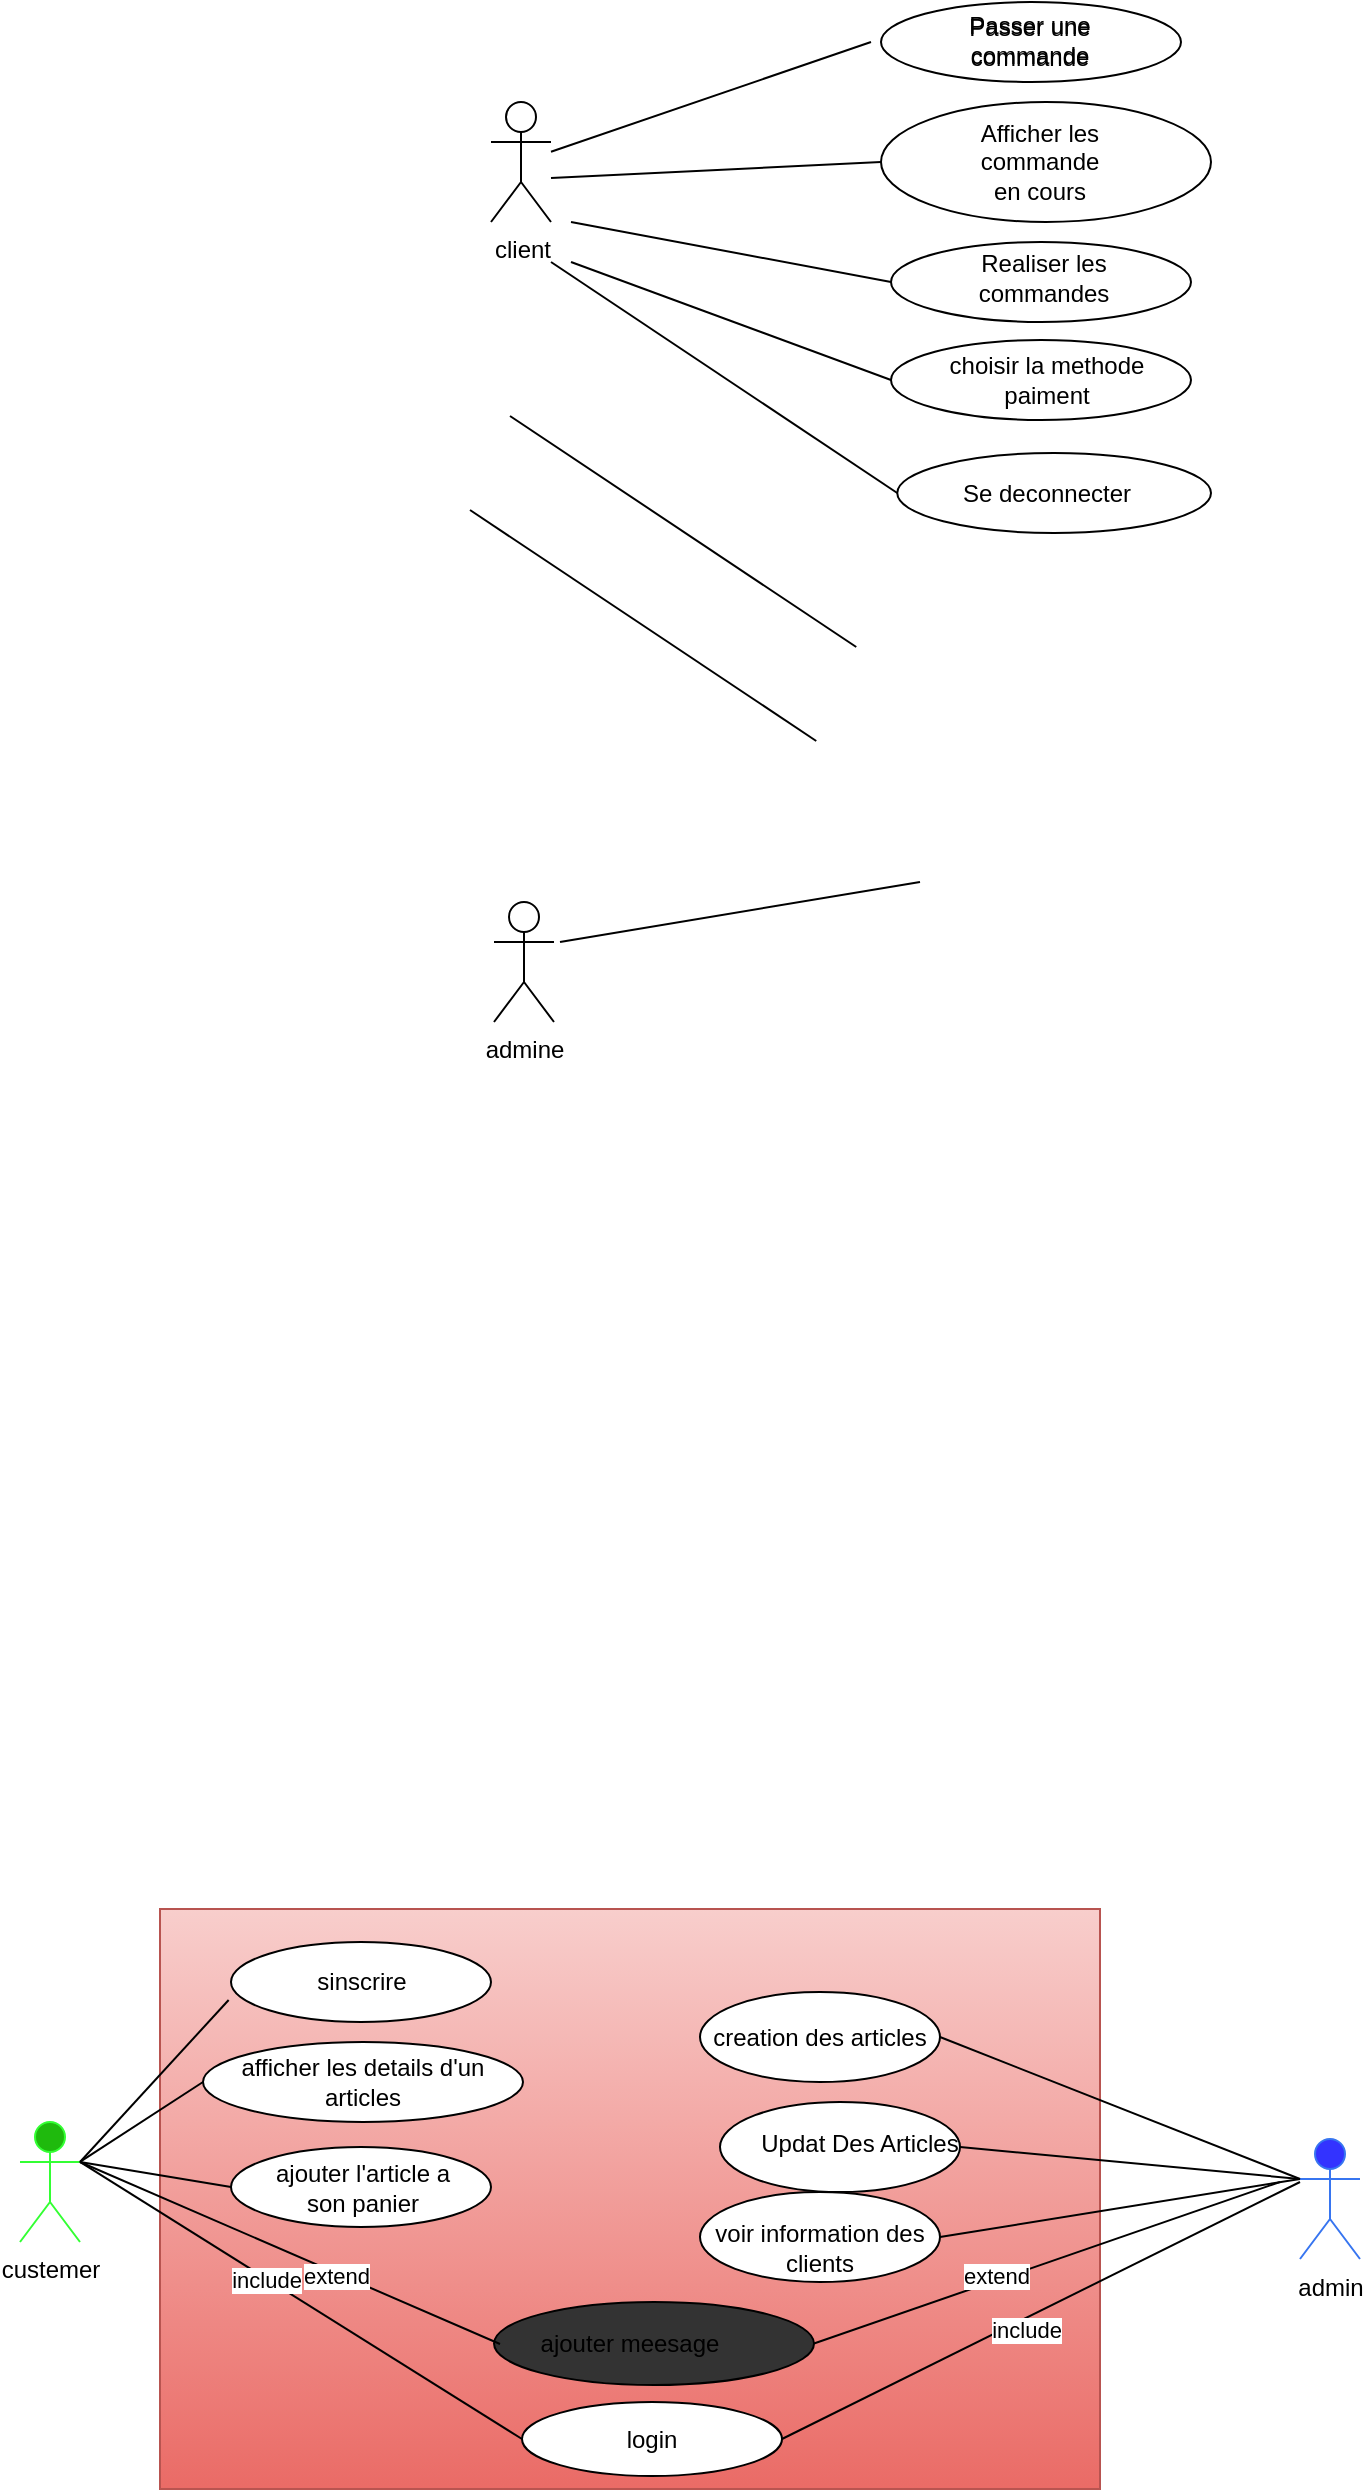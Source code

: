 <mxfile>
    <diagram id="YJRywrXbmNYnELzRqMyR" name="Page-1">
        <mxGraphModel dx="655" dy="1687" grid="1" gridSize="10" guides="1" tooltips="1" connect="1" arrows="1" fold="1" page="1" pageScale="1" pageWidth="827" pageHeight="1169" math="0" shadow="0">
            <root>
                <mxCell id="0"/>
                <mxCell id="1" parent="0"/>
                <mxCell id="82" value="" style="ellipse;whiteSpace=wrap;html=1;" vertex="1" parent="1">
                    <mxGeometry x="478.63" y="-714.5" width="156.87" height="40" as="geometry"/>
                </mxCell>
                <mxCell id="9" value="" style="rounded=0;whiteSpace=wrap;html=1;fillColor=#f8cecc;strokeColor=#b85450;gradientColor=#ea6b66;" parent="1" vertex="1">
                    <mxGeometry x="110" y="13.5" width="470" height="290" as="geometry"/>
                </mxCell>
                <mxCell id="10" value="custemer" style="shape=umlActor;verticalLabelPosition=bottom;verticalAlign=top;html=1;outlineConnect=0;fillColor=#1FBA0D;strokeColor=#33FF33;" parent="1" vertex="1">
                    <mxGeometry x="40" y="120" width="30" height="60" as="geometry"/>
                </mxCell>
                <mxCell id="26" value="admin&lt;br&gt;" style="shape=umlActor;verticalLabelPosition=bottom;verticalAlign=top;html=1;outlineConnect=0;fillColor=#3333FF;strokeColor=#3775F0;" parent="1" vertex="1">
                    <mxGeometry x="680" y="128.5" width="30" height="60" as="geometry"/>
                </mxCell>
                <mxCell id="27" value="" style="ellipse;whiteSpace=wrap;html=1;" parent="1" vertex="1">
                    <mxGeometry x="145.5" y="30" width="130" height="40" as="geometry"/>
                </mxCell>
                <mxCell id="28" value="" style="ellipse;whiteSpace=wrap;html=1;" parent="1" vertex="1">
                    <mxGeometry x="291" y="260" width="130" height="37" as="geometry"/>
                </mxCell>
                <mxCell id="29" value="" style="ellipse;whiteSpace=wrap;html=1;" parent="1" vertex="1">
                    <mxGeometry x="131.5" y="80" width="160" height="40" as="geometry"/>
                </mxCell>
                <mxCell id="30" value="" style="ellipse;whiteSpace=wrap;html=1;" parent="1" vertex="1">
                    <mxGeometry x="145.5" y="132.5" width="130" height="40" as="geometry"/>
                </mxCell>
                <mxCell id="33" value="login" style="text;html=1;strokeColor=none;fillColor=none;align=center;verticalAlign=middle;whiteSpace=wrap;rounded=0;" parent="1" vertex="1">
                    <mxGeometry x="353" y="268.5" width="6" height="20" as="geometry"/>
                </mxCell>
                <mxCell id="34" value="afficher les details d'un articles" style="text;html=1;strokeColor=none;fillColor=none;align=center;verticalAlign=middle;whiteSpace=wrap;rounded=0;" parent="1" vertex="1">
                    <mxGeometry x="146" y="90" width="131" height="20" as="geometry"/>
                </mxCell>
                <mxCell id="35" value="ajouter l'article a son panier" style="text;html=1;strokeColor=none;fillColor=none;align=center;verticalAlign=middle;whiteSpace=wrap;rounded=0;" parent="1" vertex="1">
                    <mxGeometry x="166.5" y="142.5" width="89" height="20" as="geometry"/>
                </mxCell>
                <mxCell id="43" value="" style="endArrow=none;html=1;exitX=1;exitY=0.333;exitDx=0;exitDy=0;exitPerimeter=0;entryX=-0.009;entryY=0.725;entryDx=0;entryDy=0;entryPerimeter=0;" parent="1" source="10" target="27" edge="1">
                    <mxGeometry width="50" height="50" relative="1" as="geometry">
                        <mxPoint x="300" y="190" as="sourcePoint"/>
                        <mxPoint x="350" y="140" as="targetPoint"/>
                    </mxGeometry>
                </mxCell>
                <mxCell id="44" value="" style="endArrow=none;html=1;exitX=1;exitY=0.333;exitDx=0;exitDy=0;exitPerimeter=0;entryX=0;entryY=0.5;entryDx=0;entryDy=0;" parent="1" source="10" target="29" edge="1">
                    <mxGeometry width="50" height="50" relative="1" as="geometry">
                        <mxPoint x="68" y="168" as="sourcePoint"/>
                        <mxPoint x="148" y="168" as="targetPoint"/>
                    </mxGeometry>
                </mxCell>
                <mxCell id="46" value="" style="endArrow=none;html=1;entryX=0;entryY=0.5;entryDx=0;entryDy=0;" parent="1" target="30" edge="1">
                    <mxGeometry width="50" height="50" relative="1" as="geometry">
                        <mxPoint x="70" y="140" as="sourcePoint"/>
                        <mxPoint x="146" y="239" as="targetPoint"/>
                    </mxGeometry>
                </mxCell>
                <mxCell id="47" value="" style="ellipse;whiteSpace=wrap;html=1;" parent="1" vertex="1">
                    <mxGeometry x="380" y="55" width="120" height="45" as="geometry"/>
                </mxCell>
                <mxCell id="48" value="" style="ellipse;whiteSpace=wrap;html=1;" parent="1" vertex="1">
                    <mxGeometry x="390" y="110" width="120" height="45" as="geometry"/>
                </mxCell>
                <mxCell id="49" value="" style="ellipse;whiteSpace=wrap;html=1;" parent="1" vertex="1">
                    <mxGeometry x="380" y="155" width="120" height="45" as="geometry"/>
                </mxCell>
                <mxCell id="50" value="" style="endArrow=none;html=1;entryX=0;entryY=0.333;entryDx=0;entryDy=0;entryPerimeter=0;exitX=1;exitY=0.5;exitDx=0;exitDy=0;" parent="1" source="47" target="26" edge="1">
                    <mxGeometry width="50" height="50" relative="1" as="geometry">
                        <mxPoint x="520" y="310" as="sourcePoint"/>
                        <mxPoint x="570" y="260" as="targetPoint"/>
                    </mxGeometry>
                </mxCell>
                <mxCell id="51" value="" style="endArrow=none;html=1;entryX=0;entryY=0.333;entryDx=0;entryDy=0;entryPerimeter=0;exitX=1;exitY=0.5;exitDx=0;exitDy=0;" parent="1" source="48" target="26" edge="1">
                    <mxGeometry width="50" height="50" relative="1" as="geometry">
                        <mxPoint x="438" y="119" as="sourcePoint"/>
                        <mxPoint x="508" y="166.5" as="targetPoint"/>
                    </mxGeometry>
                </mxCell>
                <mxCell id="52" value="" style="endArrow=none;html=1;entryX=0;entryY=0.333;entryDx=0;entryDy=0;entryPerimeter=0;exitX=1;exitY=0.5;exitDx=0;exitDy=0;" parent="1" source="49" target="26" edge="1">
                    <mxGeometry width="50" height="50" relative="1" as="geometry">
                        <mxPoint x="440" y="200" as="sourcePoint"/>
                        <mxPoint x="510" y="187" as="targetPoint"/>
                    </mxGeometry>
                </mxCell>
                <mxCell id="53" value="creation des articles" style="text;html=1;strokeColor=none;fillColor=none;align=center;verticalAlign=middle;whiteSpace=wrap;rounded=0;" parent="1" vertex="1">
                    <mxGeometry x="375" y="67.5" width="130" height="20" as="geometry"/>
                </mxCell>
                <mxCell id="54" value="Updat Des Articles" style="text;html=1;strokeColor=none;fillColor=none;align=center;verticalAlign=middle;whiteSpace=wrap;rounded=0;" parent="1" vertex="1">
                    <mxGeometry x="400" y="120" width="120" height="22.5" as="geometry"/>
                </mxCell>
                <mxCell id="56" value="voir information des clients" style="text;html=1;strokeColor=none;fillColor=none;align=center;verticalAlign=middle;whiteSpace=wrap;rounded=0;" parent="1" vertex="1">
                    <mxGeometry x="380" y="172.5" width="120" height="20" as="geometry"/>
                </mxCell>
                <mxCell id="W_NbP2w48SgrvUqYydsG-59" value="sinscrire" style="text;html=1;strokeColor=none;fillColor=none;align=center;verticalAlign=middle;whiteSpace=wrap;rounded=0;" parent="1" vertex="1">
                    <mxGeometry x="190.5" y="40" width="40" height="20" as="geometry"/>
                </mxCell>
                <mxCell id="W_NbP2w48SgrvUqYydsG-60" value="" style="endArrow=none;html=1;exitX=1;exitY=0.5;exitDx=0;exitDy=0;" parent="1" source="28" edge="1">
                    <mxGeometry width="50" height="50" relative="1" as="geometry">
                        <mxPoint x="410" y="190" as="sourcePoint"/>
                        <mxPoint x="680" y="150" as="targetPoint"/>
                    </mxGeometry>
                </mxCell>
                <mxCell id="W_NbP2w48SgrvUqYydsG-61" value="include" style="edgeLabel;html=1;align=center;verticalAlign=middle;resizable=0;points=[];" parent="W_NbP2w48SgrvUqYydsG-60" vertex="1" connectable="0">
                    <mxGeometry x="-0.081" y="-5" relative="1" as="geometry">
                        <mxPoint as="offset"/>
                    </mxGeometry>
                </mxCell>
                <mxCell id="W_NbP2w48SgrvUqYydsG-62" value="" style="endArrow=none;html=1;exitX=1;exitY=0.333;exitDx=0;exitDy=0;exitPerimeter=0;entryX=0;entryY=0.5;entryDx=0;entryDy=0;" parent="1" source="10" target="28" edge="1">
                    <mxGeometry width="50" height="50" relative="1" as="geometry">
                        <mxPoint x="410" y="190" as="sourcePoint"/>
                        <mxPoint x="460" y="140" as="targetPoint"/>
                    </mxGeometry>
                </mxCell>
                <mxCell id="W_NbP2w48SgrvUqYydsG-66" value="include" style="edgeLabel;html=1;align=center;verticalAlign=middle;resizable=0;points=[];" parent="W_NbP2w48SgrvUqYydsG-62" vertex="1" connectable="0">
                    <mxGeometry x="-0.161" y="-1" relative="1" as="geometry">
                        <mxPoint as="offset"/>
                    </mxGeometry>
                </mxCell>
                <mxCell id="W_NbP2w48SgrvUqYydsG-67" value="" style="ellipse;whiteSpace=wrap;html=1;fillColor=#333333;" parent="1" vertex="1">
                    <mxGeometry x="277" y="210" width="160" height="41.5" as="geometry"/>
                </mxCell>
                <mxCell id="W_NbP2w48SgrvUqYydsG-68" value="ajouter meesage" style="text;html=1;strokeColor=none;fillColor=none;align=center;verticalAlign=middle;whiteSpace=wrap;rounded=0;" parent="1" vertex="1">
                    <mxGeometry x="270" y="220.75" width="150" height="20" as="geometry"/>
                </mxCell>
                <mxCell id="W_NbP2w48SgrvUqYydsG-69" value="" style="endArrow=none;html=1;" parent="1" edge="1">
                    <mxGeometry width="50" height="50" relative="1" as="geometry">
                        <mxPoint x="70" y="140" as="sourcePoint"/>
                        <mxPoint x="280" y="231" as="targetPoint"/>
                    </mxGeometry>
                </mxCell>
                <mxCell id="W_NbP2w48SgrvUqYydsG-72" value="extend" style="edgeLabel;html=1;align=center;verticalAlign=middle;resizable=0;points=[];" parent="W_NbP2w48SgrvUqYydsG-69" vertex="1" connectable="0">
                    <mxGeometry x="0.224" y="-1" relative="1" as="geometry">
                        <mxPoint as="offset"/>
                    </mxGeometry>
                </mxCell>
                <mxCell id="W_NbP2w48SgrvUqYydsG-70" value="" style="endArrow=none;html=1;exitX=1;exitY=0.5;exitDx=0;exitDy=0;" parent="1" source="W_NbP2w48SgrvUqYydsG-67" edge="1">
                    <mxGeometry width="50" height="50" relative="1" as="geometry">
                        <mxPoint x="410" y="190" as="sourcePoint"/>
                        <mxPoint x="670" y="150" as="targetPoint"/>
                    </mxGeometry>
                </mxCell>
                <mxCell id="W_NbP2w48SgrvUqYydsG-71" value="extend" style="edgeLabel;html=1;align=center;verticalAlign=middle;resizable=0;points=[];" parent="W_NbP2w48SgrvUqYydsG-70" vertex="1" connectable="0">
                    <mxGeometry x="-0.212" y="2" relative="1" as="geometry">
                        <mxPoint as="offset"/>
                    </mxGeometry>
                </mxCell>
                <mxCell id="58" value="client" style="shape=umlActor;verticalLabelPosition=bottom;verticalAlign=top;html=1;outlineConnect=0;" vertex="1" parent="1">
                    <mxGeometry x="275.5" y="-890" width="30" height="60" as="geometry"/>
                </mxCell>
                <mxCell id="59" value="admine" style="shape=umlActor;verticalLabelPosition=bottom;verticalAlign=top;html=1;outlineConnect=0;" vertex="1" parent="1">
                    <mxGeometry x="277" y="-490" width="30" height="60" as="geometry"/>
                </mxCell>
                <mxCell id="66" value="" style="ellipse;whiteSpace=wrap;html=1;" vertex="1" parent="1">
                    <mxGeometry x="475.5" y="-820" width="150" height="40" as="geometry"/>
                </mxCell>
                <mxCell id="67" value="" style="ellipse;whiteSpace=wrap;html=1;" vertex="1" parent="1">
                    <mxGeometry x="470.5" y="-890" width="165" height="60" as="geometry"/>
                </mxCell>
                <mxCell id="68" value="" style="ellipse;whiteSpace=wrap;html=1;" vertex="1" parent="1">
                    <mxGeometry x="470.5" y="-940" width="150" height="40" as="geometry"/>
                </mxCell>
                <mxCell id="70" value="" style="ellipse;whiteSpace=wrap;html=1;" vertex="1" parent="1">
                    <mxGeometry x="475.5" y="-771" width="150" height="40" as="geometry"/>
                </mxCell>
                <mxCell id="72" value="" style="endArrow=none;html=1;" edge="1" parent="1" source="58">
                    <mxGeometry width="50" height="50" relative="1" as="geometry">
                        <mxPoint x="695.5" y="-700" as="sourcePoint"/>
                        <mxPoint x="465.5" y="-920" as="targetPoint"/>
                    </mxGeometry>
                </mxCell>
                <mxCell id="73" value="" style="endArrow=none;html=1;entryX=0;entryY=0.5;entryDx=0;entryDy=0;" edge="1" parent="1" target="67">
                    <mxGeometry width="50" height="50" relative="1" as="geometry">
                        <mxPoint x="305.5" y="-852" as="sourcePoint"/>
                        <mxPoint x="461.5" y="-852" as="targetPoint"/>
                    </mxGeometry>
                </mxCell>
                <mxCell id="74" value="" style="endArrow=none;html=1;entryX=0;entryY=0.5;entryDx=0;entryDy=0;" edge="1" parent="1" target="66">
                    <mxGeometry width="50" height="50" relative="1" as="geometry">
                        <mxPoint x="315.5" y="-830" as="sourcePoint"/>
                        <mxPoint x="454.5" y="-793" as="targetPoint"/>
                    </mxGeometry>
                </mxCell>
                <mxCell id="75" value="" style="endArrow=none;html=1;entryX=0;entryY=0.5;entryDx=0;entryDy=0;" edge="1" parent="1" target="70">
                    <mxGeometry width="50" height="50" relative="1" as="geometry">
                        <mxPoint x="315.5" y="-810" as="sourcePoint"/>
                        <mxPoint x="454.5" y="-717" as="targetPoint"/>
                    </mxGeometry>
                </mxCell>
                <mxCell id="76" value="Passer une commande" style="text;html=1;strokeColor=none;fillColor=none;align=center;verticalAlign=middle;whiteSpace=wrap;rounded=0;" vertex="1" parent="1">
                    <mxGeometry x="494.5" y="-931" width="100" height="20" as="geometry"/>
                </mxCell>
                <mxCell id="78" value="Realiser les commandes" style="text;html=1;strokeColor=none;fillColor=none;align=center;verticalAlign=middle;whiteSpace=wrap;rounded=0;" vertex="1" parent="1">
                    <mxGeometry x="501.5" y="-812" width="100" height="20" as="geometry"/>
                </mxCell>
                <mxCell id="79" value="Afficher les commande en cours" style="text;html=1;strokeColor=none;fillColor=none;align=center;verticalAlign=middle;whiteSpace=wrap;rounded=0;" vertex="1" parent="1">
                    <mxGeometry x="529.5" y="-870" width="40" height="20" as="geometry"/>
                </mxCell>
                <mxCell id="80" value="choisir la methode paiment" style="text;html=1;strokeColor=none;fillColor=none;align=center;verticalAlign=middle;whiteSpace=wrap;rounded=0;" vertex="1" parent="1">
                    <mxGeometry x="491.75" y="-761" width="122.5" height="20" as="geometry"/>
                </mxCell>
                <mxCell id="81" value="Se deconnecter" style="text;html=1;strokeColor=none;fillColor=none;align=center;verticalAlign=middle;whiteSpace=wrap;rounded=0;" vertex="1" parent="1">
                    <mxGeometry x="492.38" y="-704.5" width="122.5" height="20" as="geometry"/>
                </mxCell>
                <mxCell id="83" value="" style="endArrow=none;html=1;entryX=0;entryY=0.5;entryDx=0;entryDy=0;" edge="1" parent="1" target="82">
                    <mxGeometry width="50" height="50" relative="1" as="geometry">
                        <mxPoint x="305.5" y="-810" as="sourcePoint"/>
                        <mxPoint x="472.5" y="-700" as="targetPoint"/>
                    </mxGeometry>
                </mxCell>
                <mxCell id="95" value="" style="endArrow=none;html=1;entryX=0;entryY=0.5;entryDx=0;entryDy=0;" edge="1" parent="1">
                    <mxGeometry width="50" height="50" relative="1" as="geometry">
                        <mxPoint x="285" y="-733.0" as="sourcePoint"/>
                        <mxPoint x="458.13" y="-617.5" as="targetPoint"/>
                    </mxGeometry>
                </mxCell>
                <mxCell id="96" value="" style="endArrow=none;html=1;entryX=0;entryY=0.5;entryDx=0;entryDy=0;" edge="1" parent="1">
                    <mxGeometry width="50" height="50" relative="1" as="geometry">
                        <mxPoint x="265" y="-686.0" as="sourcePoint"/>
                        <mxPoint x="438.13" y="-570.5" as="targetPoint"/>
                    </mxGeometry>
                </mxCell>
                <mxCell id="97" value="" style="endArrow=none;html=1;" edge="1" parent="1">
                    <mxGeometry width="50" height="50" relative="1" as="geometry">
                        <mxPoint x="310" y="-470" as="sourcePoint"/>
                        <mxPoint x="490" y="-500" as="targetPoint"/>
                    </mxGeometry>
                </mxCell>
                <mxCell id="99" value="Passer une commande" style="text;html=1;strokeColor=none;fillColor=none;align=center;verticalAlign=middle;whiteSpace=wrap;rounded=0;" vertex="1" parent="1">
                    <mxGeometry x="494.5" y="-930" width="100" height="20" as="geometry"/>
                </mxCell>
            </root>
        </mxGraphModel>
    </diagram>
    <diagram id="PDfECC0RAaOPFuTXMmUd" name="Page-2">
        &#xa;
        <mxGraphModel dx="1927" dy="2252" grid="1" gridSize="10" guides="1" tooltips="1" connect="1" arrows="1" fold="1" page="1" pageScale="1" pageWidth="827" pageHeight="1169" math="0" shadow="0">
            &#xa;
            <root>
                &#xa;
                <mxCell id="DGRzopZRSEJSKbewY0oe-0"/>
                &#xa;
                <mxCell id="DGRzopZRSEJSKbewY0oe-1" parent="DGRzopZRSEJSKbewY0oe-0"/>
                &#xa;
                <mxCell id="sEn_ePFAb5lZMCcFN3Oq-2" value="" style="shape=internalStorage;whiteSpace=wrap;html=1;backgroundOutline=1;dx=0;dy=70;" parent="DGRzopZRSEJSKbewY0oe-1" vertex="1">
                    &#xa;
                    <mxGeometry x="108.5" y="-30" width="280" height="310" as="geometry"/>
                    &#xa;
                </mxCell>
                &#xa;
                <mxCell id="sEn_ePFAb5lZMCcFN3Oq-3" value="&lt;font style=&quot;font-size: 24px&quot;&gt;Client&lt;/font&gt;" style="text;html=1;strokeColor=none;fillColor=none;align=center;verticalAlign=middle;whiteSpace=wrap;rounded=0;" parent="DGRzopZRSEJSKbewY0oe-1" vertex="1">
                    &#xa;
                    <mxGeometry x="103.5" y="-30" width="310" height="70" as="geometry"/>
                    &#xa;
                </mxCell>
                &#xa;
                <mxCell id="sEn_ePFAb5lZMCcFN3Oq-27" value="" style="shape=internalStorage;whiteSpace=wrap;html=1;backgroundOutline=1;dx=0;dy=70;" parent="DGRzopZRSEJSKbewY0oe-1" vertex="1">
                    &#xa;
                    <mxGeometry x="980" y="380" width="280" height="310" as="geometry"/>
                    &#xa;
                </mxCell>
                &#xa;
                <mxCell id="sEn_ePFAb5lZMCcFN3Oq-28" value="&lt;font style=&quot;font-size: 24px&quot;&gt;Id:&lt;b&gt;&lt;u&gt;INT&lt;/u&gt;&lt;/b&gt;&lt;/font&gt;" style="text;html=1;strokeColor=none;fillColor=none;align=center;verticalAlign=middle;whiteSpace=wrap;rounded=0;" parent="DGRzopZRSEJSKbewY0oe-1" vertex="1">
                    &#xa;
                    <mxGeometry x="88.5" y="60" width="150" height="20" as="geometry"/>
                    &#xa;
                </mxCell>
                &#xa;
                <mxCell id="sEn_ePFAb5lZMCcFN3Oq-29" value="&lt;span style=&quot;font-size: 24px&quot;&gt;Email:&lt;b&gt;&lt;u&gt;varchar&lt;/u&gt;&lt;/b&gt;&lt;/span&gt;" style="text;html=1;strokeColor=none;fillColor=none;align=center;verticalAlign=middle;whiteSpace=wrap;rounded=0;" parent="DGRzopZRSEJSKbewY0oe-1" vertex="1">
                    &#xa;
                    <mxGeometry x="103.5" y="130" width="195" height="20" as="geometry"/>
                    &#xa;
                </mxCell>
                &#xa;
                <mxCell id="sEn_ePFAb5lZMCcFN3Oq-30" value="&lt;span style=&quot;font-size: 24px&quot;&gt;Password:&lt;b&gt;&lt;u&gt;varchar&lt;/u&gt;&lt;/b&gt;&lt;/span&gt;" style="text;html=1;strokeColor=none;fillColor=none;align=center;verticalAlign=middle;whiteSpace=wrap;rounded=0;" parent="DGRzopZRSEJSKbewY0oe-1" vertex="1">
                    &#xa;
                    <mxGeometry x="103.5" y="160" width="235" height="20" as="geometry"/>
                    &#xa;
                </mxCell>
                &#xa;
                <mxCell id="sEn_ePFAb5lZMCcFN3Oq-31" value="&lt;span style=&quot;font-size: 24px&quot;&gt;Numero Telefone:&lt;b&gt;&lt;u&gt;Int&lt;/u&gt;&lt;/b&gt;&lt;/span&gt;" style="text;html=1;strokeColor=none;fillColor=none;align=center;verticalAlign=middle;whiteSpace=wrap;rounded=0;" parent="DGRzopZRSEJSKbewY0oe-1" vertex="1">
                    &#xa;
                    <mxGeometry x="83.5" y="190" width="290" height="15" as="geometry"/>
                    &#xa;
                </mxCell>
                &#xa;
                <mxCell id="sEn_ePFAb5lZMCcFN3Oq-32" value="&lt;span style=&quot;font-size: 24px&quot;&gt;Username:&lt;b&gt;&lt;u&gt;Varchar&lt;/u&gt;&lt;/b&gt;&lt;/span&gt;" style="text;html=1;strokeColor=none;fillColor=none;align=center;verticalAlign=middle;whiteSpace=wrap;rounded=0;" parent="DGRzopZRSEJSKbewY0oe-1" vertex="1">
                    &#xa;
                    <mxGeometry x="128.5" y="100" width="200" height="20" as="geometry"/>
                    &#xa;
                </mxCell>
                &#xa;
                <mxCell id="sEn_ePFAb5lZMCcFN3Oq-33" value="&lt;span style=&quot;font-size: 24px&quot;&gt;Adress:&lt;b&gt;&lt;u&gt;varchar&lt;/u&gt;&lt;/b&gt;&lt;/span&gt;" style="text;html=1;strokeColor=none;fillColor=none;align=center;verticalAlign=middle;whiteSpace=wrap;rounded=0;" parent="DGRzopZRSEJSKbewY0oe-1" vertex="1">
                    &#xa;
                    <mxGeometry x="36" y="215" width="330" height="20" as="geometry"/>
                    &#xa;
                </mxCell>
                &#xa;
                <mxCell id="sEn_ePFAb5lZMCcFN3Oq-36" value="&lt;font style=&quot;font-size: 24px&quot;&gt;Article&lt;/font&gt;" style="text;html=1;strokeColor=none;fillColor=none;align=center;verticalAlign=middle;whiteSpace=wrap;rounded=0;" parent="DGRzopZRSEJSKbewY0oe-1" vertex="1">
                    &#xa;
                    <mxGeometry x="1100" y="405" width="40" height="20" as="geometry"/>
                    &#xa;
                </mxCell>
                &#xa;
                <mxCell id="sEn_ePFAb5lZMCcFN3Oq-38" value="&lt;font style=&quot;font-size: 24px&quot;&gt;Id_Article:&lt;b&gt;&lt;u&gt;INT&lt;/u&gt;&lt;/b&gt;&lt;/font&gt;" style="text;html=1;strokeColor=none;fillColor=none;align=center;verticalAlign=middle;whiteSpace=wrap;rounded=0;" parent="DGRzopZRSEJSKbewY0oe-1" vertex="1">
                    &#xa;
                    <mxGeometry x="962" y="476" width="218" height="20" as="geometry"/>
                    &#xa;
                </mxCell>
                &#xa;
                <mxCell id="sEn_ePFAb5lZMCcFN3Oq-39" value="&lt;span style=&quot;font-size: 24px&quot;&gt;Titre:&lt;b&gt;&lt;u&gt;Varcar&lt;/u&gt;&lt;/b&gt;&lt;/span&gt;" style="text;html=1;strokeColor=none;fillColor=none;align=center;verticalAlign=middle;whiteSpace=wrap;rounded=0;" parent="DGRzopZRSEJSKbewY0oe-1" vertex="1">
                    &#xa;
                    <mxGeometry x="959" y="543" width="201" height="20" as="geometry"/>
                    &#xa;
                </mxCell>
                &#xa;
                <mxCell id="sEn_ePFAb5lZMCcFN3Oq-40" value="&lt;span style=&quot;font-size: 24px&quot;&gt;Image:&lt;b&gt;&lt;u&gt;Img&lt;/u&gt;&lt;/b&gt;&lt;/span&gt;" style="text;html=1;strokeColor=none;fillColor=none;align=center;verticalAlign=middle;whiteSpace=wrap;rounded=0;" parent="DGRzopZRSEJSKbewY0oe-1" vertex="1">
                    &#xa;
                    <mxGeometry x="968.5" y="511" width="182" height="19" as="geometry"/>
                    &#xa;
                </mxCell>
                &#xa;
                <mxCell id="sEn_ePFAb5lZMCcFN3Oq-41" value="&lt;span style=&quot;font-size: 24px&quot;&gt;Availaible:&lt;u&gt;Varchar&lt;/u&gt;&lt;/span&gt;" style="text;html=1;strokeColor=none;fillColor=none;align=center;verticalAlign=middle;whiteSpace=wrap;rounded=0;" parent="DGRzopZRSEJSKbewY0oe-1" vertex="1">
                    &#xa;
                    <mxGeometry x="980" y="570" width="230" height="20" as="geometry"/>
                    &#xa;
                </mxCell>
                &#xa;
                <mxCell id="sEn_ePFAb5lZMCcFN3Oq-42" value="&lt;span style=&quot;font-size: 24px&quot;&gt;Description:&lt;b&gt;&lt;u&gt;Varchar&lt;/u&gt;&lt;/b&gt;&lt;/span&gt;" style="text;html=1;strokeColor=none;fillColor=none;align=center;verticalAlign=middle;whiteSpace=wrap;rounded=0;" parent="DGRzopZRSEJSKbewY0oe-1" vertex="1">
                    &#xa;
                    <mxGeometry x="987" y="606" width="233" height="20" as="geometry"/>
                    &#xa;
                </mxCell>
                &#xa;
                <mxCell id="sEn_ePFAb5lZMCcFN3Oq-43" value="&lt;span style=&quot;font-size: 24px&quot;&gt;Prix:&lt;b&gt;&lt;u&gt;int&lt;/u&gt;&lt;/b&gt;&lt;/span&gt;" style="text;html=1;strokeColor=none;fillColor=none;align=center;verticalAlign=middle;whiteSpace=wrap;rounded=0;" parent="DGRzopZRSEJSKbewY0oe-1" vertex="1">
                    &#xa;
                    <mxGeometry x="950" y="638" width="180" height="20" as="geometry"/>
                    &#xa;
                </mxCell>
                &#xa;
                <mxCell id="sEn_ePFAb5lZMCcFN3Oq-44" value="" style="shape=internalStorage;whiteSpace=wrap;html=1;backgroundOutline=1;dx=0;dy=70;" parent="DGRzopZRSEJSKbewY0oe-1" vertex="1">
                    &#xa;
                    <mxGeometry x="110" y="570" width="280" height="250" as="geometry"/>
                    &#xa;
                </mxCell>
                &#xa;
                <mxCell id="sEn_ePFAb5lZMCcFN3Oq-45" value="&lt;font style=&quot;font-size: 24px&quot;&gt;command&lt;/font&gt;" style="text;html=1;strokeColor=none;fillColor=none;align=center;verticalAlign=middle;whiteSpace=wrap;rounded=0;" parent="DGRzopZRSEJSKbewY0oe-1" vertex="1">
                    &#xa;
                    <mxGeometry x="220" y="590" width="40" height="20" as="geometry"/>
                    &#xa;
                </mxCell>
                &#xa;
                <mxCell id="sEn_ePFAb5lZMCcFN3Oq-46" value="&lt;font style=&quot;font-size: 24px&quot;&gt;id_commande:&lt;b&gt;&lt;u&gt;Int&lt;/u&gt;&lt;/b&gt;&lt;/font&gt;" style="text;html=1;strokeColor=none;fillColor=none;align=center;verticalAlign=middle;whiteSpace=wrap;rounded=0;" parent="DGRzopZRSEJSKbewY0oe-1" vertex="1">
                    &#xa;
                    <mxGeometry x="130" y="670" width="210" height="20" as="geometry"/>
                    &#xa;
                </mxCell>
                &#xa;
                <mxCell id="sEn_ePFAb5lZMCcFN3Oq-47" value="&lt;font style=&quot;font-size: 24px&quot;&gt;id_article:&lt;b&gt;&lt;u&gt;Varchar&lt;/u&gt;&lt;/b&gt;&lt;/font&gt;" style="text;html=1;strokeColor=none;fillColor=none;align=center;verticalAlign=middle;whiteSpace=wrap;rounded=0;" parent="DGRzopZRSEJSKbewY0oe-1" vertex="1">
                    &#xa;
                    <mxGeometry x="110" y="710" width="250" height="20" as="geometry"/>
                    &#xa;
                </mxCell>
                &#xa;
                <mxCell id="sEn_ePFAb5lZMCcFN3Oq-49" value="&lt;font style=&quot;font-size: 24px&quot;&gt;id_article:&lt;b&gt;&lt;u&gt;Varchar&lt;/u&gt;&lt;/b&gt;&lt;/font&gt;" style="text;html=1;strokeColor=none;fillColor=none;align=center;verticalAlign=middle;whiteSpace=wrap;rounded=0;" parent="DGRzopZRSEJSKbewY0oe-1" vertex="1">
                    &#xa;
                    <mxGeometry x="110" y="757" width="250" height="20" as="geometry"/>
                    &#xa;
                </mxCell>
                &#xa;
                <mxCell id="sEn_ePFAb5lZMCcFN3Oq-51" value="" style="shape=internalStorage;whiteSpace=wrap;html=1;backgroundOutline=1;dx=0;dy=50;" parent="DGRzopZRSEJSKbewY0oe-1" vertex="1">
                    &#xa;
                    <mxGeometry x="500" y="940" width="220" height="180" as="geometry"/>
                    &#xa;
                </mxCell>
                &#xa;
                <mxCell id="sEn_ePFAb5lZMCcFN3Oq-52" value="&lt;font style=&quot;font-size: 24px&quot;&gt;&lt;b&gt;&lt;u&gt;Admin&lt;/u&gt;&lt;/b&gt;&lt;/font&gt;" style="text;html=1;strokeColor=none;fillColor=none;align=center;verticalAlign=middle;whiteSpace=wrap;rounded=0;" parent="DGRzopZRSEJSKbewY0oe-1" vertex="1">
                    &#xa;
                    <mxGeometry x="590" y="950.5" width="40" height="20" as="geometry"/>
                    &#xa;
                </mxCell>
                &#xa;
                <mxCell id="sEn_ePFAb5lZMCcFN3Oq-53" value="&lt;font style=&quot;font-size: 24px&quot;&gt;Id_Admin:&lt;b&gt;&lt;u&gt;int&lt;/u&gt;&lt;/b&gt;&lt;/font&gt;" style="text;html=1;strokeColor=none;fillColor=none;align=center;verticalAlign=middle;whiteSpace=wrap;rounded=0;" parent="DGRzopZRSEJSKbewY0oe-1" vertex="1">
                    &#xa;
                    <mxGeometry x="560" y="1005.5" width="40" height="20" as="geometry"/>
                    &#xa;
                </mxCell>
                &#xa;
                <mxCell id="sEn_ePFAb5lZMCcFN3Oq-54" value="&lt;font style=&quot;font-size: 24px&quot;&gt;UserName:&lt;b&gt;&lt;u&gt;varchar&lt;/u&gt;&lt;/b&gt;&lt;/font&gt;" style="text;html=1;strokeColor=none;fillColor=none;align=center;verticalAlign=middle;whiteSpace=wrap;rounded=0;" parent="DGRzopZRSEJSKbewY0oe-1" vertex="1">
                    &#xa;
                    <mxGeometry x="570" y="1032.5" width="90" height="20" as="geometry"/>
                    &#xa;
                </mxCell>
                &#xa;
                <mxCell id="sEn_ePFAb5lZMCcFN3Oq-57" value="" style="edgeStyle=orthogonalEdgeStyle;rounded=0;orthogonalLoop=1;jettySize=auto;html=1;" parent="DGRzopZRSEJSKbewY0oe-1" source="sEn_ePFAb5lZMCcFN3Oq-55" target="sEn_ePFAb5lZMCcFN3Oq-54" edge="1">
                    &#xa;
                    <mxGeometry relative="1" as="geometry"/>
                    &#xa;
                </mxCell>
                &#xa;
                <mxCell id="sEn_ePFAb5lZMCcFN3Oq-58" value="" style="edgeStyle=orthogonalEdgeStyle;rounded=0;orthogonalLoop=1;jettySize=auto;html=1;" parent="DGRzopZRSEJSKbewY0oe-1" source="sEn_ePFAb5lZMCcFN3Oq-55" target="sEn_ePFAb5lZMCcFN3Oq-54" edge="1">
                    &#xa;
                    <mxGeometry relative="1" as="geometry"/>
                    &#xa;
                </mxCell>
                &#xa;
                <mxCell id="sEn_ePFAb5lZMCcFN3Oq-59" value="" style="edgeStyle=orthogonalEdgeStyle;rounded=0;orthogonalLoop=1;jettySize=auto;html=1;" parent="DGRzopZRSEJSKbewY0oe-1" source="sEn_ePFAb5lZMCcFN3Oq-55" target="sEn_ePFAb5lZMCcFN3Oq-54" edge="1">
                    &#xa;
                    <mxGeometry relative="1" as="geometry"/>
                    &#xa;
                </mxCell>
                &#xa;
                <mxCell id="sEn_ePFAb5lZMCcFN3Oq-55" value="&lt;font style=&quot;font-size: 24px&quot;&gt;password:&lt;b&gt;&lt;u&gt;varchar&lt;/u&gt;&lt;/b&gt;&lt;/font&gt;" style="text;html=1;strokeColor=none;fillColor=none;align=center;verticalAlign=middle;whiteSpace=wrap;rounded=0;" parent="DGRzopZRSEJSKbewY0oe-1" vertex="1">
                    &#xa;
                    <mxGeometry x="590" y="1059.5" width="30" height="20" as="geometry"/>
                    &#xa;
                </mxCell>
                &#xa;
                <mxCell id="sEn_ePFAb5lZMCcFN3Oq-63" value="" style="shape=lineEllipse;perimeter=ellipsePerimeter;whiteSpace=wrap;html=1;backgroundOutline=1;" parent="DGRzopZRSEJSKbewY0oe-1" vertex="1">
                    &#xa;
                    <mxGeometry x="900" y="1005.5" width="160" height="80" as="geometry"/>
                    &#xa;
                </mxCell>
                &#xa;
                <mxCell id="sEn_ePFAb5lZMCcFN3Oq-64" value="" style="shape=lineEllipse;perimeter=ellipsePerimeter;whiteSpace=wrap;html=1;backgroundOutline=1;rotation=0;" parent="DGRzopZRSEJSKbewY0oe-1" vertex="1">
                    &#xa;
                    <mxGeometry x="160" y="380" width="160" height="80" as="geometry"/>
                    &#xa;
                </mxCell>
                &#xa;
                <mxCell id="sEn_ePFAb5lZMCcFN3Oq-65" value="" style="endArrow=none;html=1;entryX=0;entryY=0.5;entryDx=0;entryDy=0;" parent="DGRzopZRSEJSKbewY0oe-1" target="sEn_ePFAb5lZMCcFN3Oq-63" edge="1">
                    &#xa;
                    <mxGeometry width="50" height="50" relative="1" as="geometry">
                        &#xa;
                        <mxPoint x="720" y="1040" as="sourcePoint"/>
                        &#xa;
                        <mxPoint x="730" y="1000" as="targetPoint"/>
                        &#xa;
                    </mxGeometry>
                    &#xa;
                </mxCell>
                &#xa;
                <mxCell id="sEn_ePFAb5lZMCcFN3Oq-69" value="" style="endArrow=none;html=1;exitX=1;exitY=0.5;exitDx=0;exitDy=0;" parent="DGRzopZRSEJSKbewY0oe-1" source="sEn_ePFAb5lZMCcFN3Oq-63" edge="1">
                    &#xa;
                    <mxGeometry width="50" height="50" relative="1" as="geometry">
                        &#xa;
                        <mxPoint x="1110" y="1040" as="sourcePoint"/>
                        &#xa;
                        <mxPoint x="1160" y="690" as="targetPoint"/>
                        &#xa;
                        <Array as="points">
                            &#xa;
                            <mxPoint x="1160" y="1046"/>
                            &#xa;
                        </Array>
                        &#xa;
                    </mxGeometry>
                    &#xa;
                </mxCell>
                &#xa;
                <mxCell id="sEn_ePFAb5lZMCcFN3Oq-70" value="" style="shape=lineEllipse;perimeter=ellipsePerimeter;whiteSpace=wrap;html=1;backgroundOutline=1;" parent="DGRzopZRSEJSKbewY0oe-1" vertex="1">
                    &#xa;
                    <mxGeometry x="202.5" y="999.5" width="171" height="80" as="geometry"/>
                    &#xa;
                </mxCell>
                &#xa;
                <mxCell id="sEn_ePFAb5lZMCcFN3Oq-71" value="" style="endArrow=none;html=1;exitX=1;exitY=0.5;exitDx=0;exitDy=0;entryX=0.006;entryY=0.572;entryDx=0;entryDy=0;entryPerimeter=0;" parent="DGRzopZRSEJSKbewY0oe-1" source="sEn_ePFAb5lZMCcFN3Oq-70" target="sEn_ePFAb5lZMCcFN3Oq-51" edge="1">
                    &#xa;
                    <mxGeometry width="50" height="50" relative="1" as="geometry">
                        &#xa;
                        <mxPoint x="720" y="840" as="sourcePoint"/>
                        &#xa;
                        <mxPoint x="770" y="790" as="targetPoint"/>
                        &#xa;
                    </mxGeometry>
                    &#xa;
                </mxCell>
                &#xa;
                <mxCell id="sEn_ePFAb5lZMCcFN3Oq-72" value="" style="endArrow=none;html=1;exitX=0;exitY=0.5;exitDx=0;exitDy=0;entryX=0.177;entryY=1.021;entryDx=0;entryDy=0;entryPerimeter=0;" parent="DGRzopZRSEJSKbewY0oe-1" source="sEn_ePFAb5lZMCcFN3Oq-70" target="sEn_ePFAb5lZMCcFN3Oq-44" edge="1">
                    &#xa;
                    <mxGeometry width="50" height="50" relative="1" as="geometry">
                        &#xa;
                        <mxPoint x="720" y="840" as="sourcePoint"/>
                        &#xa;
                        <mxPoint x="90" y="1040" as="targetPoint"/>
                        &#xa;
                        <Array as="points">
                            &#xa;
                            <mxPoint x="160" y="1040"/>
                            &#xa;
                        </Array>
                        &#xa;
                    </mxGeometry>
                    &#xa;
                </mxCell>
                &#xa;
                <mxCell id="sEn_ePFAb5lZMCcFN3Oq-73" value="" style="endArrow=none;html=1;exitX=0.455;exitY=-0.012;exitDx=0;exitDy=0;exitPerimeter=0;entryX=0.5;entryY=1;entryDx=0;entryDy=0;" parent="DGRzopZRSEJSKbewY0oe-1" source="sEn_ePFAb5lZMCcFN3Oq-44" target="sEn_ePFAb5lZMCcFN3Oq-64" edge="1">
                    &#xa;
                    <mxGeometry width="50" height="50" relative="1" as="geometry">
                        &#xa;
                        <mxPoint x="720" y="520" as="sourcePoint"/>
                        &#xa;
                        <mxPoint x="770" y="470" as="targetPoint"/>
                        &#xa;
                    </mxGeometry>
                    &#xa;
                </mxCell>
                &#xa;
                <mxCell id="sEn_ePFAb5lZMCcFN3Oq-75" value="" style="endArrow=none;html=1;exitX=0.5;exitY=0;exitDx=0;exitDy=0;" parent="DGRzopZRSEJSKbewY0oe-1" source="sEn_ePFAb5lZMCcFN3Oq-64" edge="1">
                    &#xa;
                    <mxGeometry width="50" height="50" relative="1" as="geometry">
                        &#xa;
                        <mxPoint x="720" y="520" as="sourcePoint"/>
                        &#xa;
                        <mxPoint x="240" y="280" as="targetPoint"/>
                        &#xa;
                    </mxGeometry>
                    &#xa;
                </mxCell>
                &#xa;
                <mxCell id="sEn_ePFAb5lZMCcFN3Oq-76" value="" style="shape=lineEllipse;perimeter=ellipsePerimeter;whiteSpace=wrap;html=1;backgroundOutline=1;rotation=0;" parent="DGRzopZRSEJSKbewY0oe-1" vertex="1">
                    &#xa;
                    <mxGeometry x="761" y="108" width="160" height="80" as="geometry"/>
                    &#xa;
                </mxCell>
                &#xa;
                <mxCell id="sEn_ePFAb5lZMCcFN3Oq-77" value="" style="endArrow=none;html=1;exitX=1.006;exitY=0.579;exitDx=0;exitDy=0;exitPerimeter=0;" parent="DGRzopZRSEJSKbewY0oe-1" source="sEn_ePFAb5lZMCcFN3Oq-2" edge="1">
                    &#xa;
                    <mxGeometry width="50" height="50" relative="1" as="geometry">
                        &#xa;
                        <mxPoint x="720" y="300" as="sourcePoint"/>
                        &#xa;
                        <mxPoint x="760" y="150" as="targetPoint"/>
                        &#xa;
                    </mxGeometry>
                    &#xa;
                </mxCell>
                &#xa;
                <mxCell id="sEn_ePFAb5lZMCcFN3Oq-80" value="" style="endArrow=none;html=1;entryX=1;entryY=0.5;entryDx=0;entryDy=0;exitX=0.5;exitY=0;exitDx=0;exitDy=0;" parent="DGRzopZRSEJSKbewY0oe-1" source="sEn_ePFAb5lZMCcFN3Oq-27" target="sEn_ePFAb5lZMCcFN3Oq-76" edge="1">
                    &#xa;
                    <mxGeometry width="50" height="50" relative="1" as="geometry">
                        &#xa;
                        <mxPoint x="1260" y="148" as="sourcePoint"/>
                        &#xa;
                        <mxPoint x="770" y="330" as="targetPoint"/>
                        &#xa;
                        <Array as="points">
                            &#xa;
                            <mxPoint x="1120" y="148"/>
                            &#xa;
                        </Array>
                        &#xa;
                    </mxGeometry>
                    &#xa;
                </mxCell>
                &#xa;
                <mxCell id="sEn_ePFAb5lZMCcFN3Oq-81" value="voir et" style="text;strokeColor=none;fillColor=none;html=1;fontSize=24;fontStyle=1;verticalAlign=middle;align=center;" parent="DGRzopZRSEJSKbewY0oe-1" vertex="1">
                    &#xa;
                    <mxGeometry x="791" y="110" width="100" height="40" as="geometry"/>
                    &#xa;
                </mxCell>
                &#xa;
                <mxCell id="sEn_ePFAb5lZMCcFN3Oq-82" value="&lt;font style=&quot;font-size: 24px&quot;&gt;choisi&lt;/font&gt;" style="text;html=1;strokeColor=none;fillColor=none;align=center;verticalAlign=middle;whiteSpace=wrap;rounded=0;" parent="DGRzopZRSEJSKbewY0oe-1" vertex="1">
                    &#xa;
                    <mxGeometry x="830" y="160" width="40" height="20" as="geometry"/>
                    &#xa;
                </mxCell>
                &#xa;
                <mxCell id="sEn_ePFAb5lZMCcFN3Oq-83" value="&lt;font style=&quot;font-size: 24px&quot;&gt;creation&lt;/font&gt;" style="text;html=1;strokeColor=none;fillColor=none;align=center;verticalAlign=middle;whiteSpace=wrap;rounded=0;" parent="DGRzopZRSEJSKbewY0oe-1" vertex="1">
                    &#xa;
                    <mxGeometry x="950" y="1020" width="52" height="20" as="geometry"/>
                    &#xa;
                </mxCell>
                &#xa;
                <mxCell id="sEn_ePFAb5lZMCcFN3Oq-84" value="&lt;font style=&quot;font-size: 24px&quot;&gt;des articles&lt;/font&gt;" style="text;html=1;strokeColor=none;fillColor=none;align=center;verticalAlign=middle;whiteSpace=wrap;rounded=0;" parent="DGRzopZRSEJSKbewY0oe-1" vertex="1">
                    &#xa;
                    <mxGeometry x="900" y="1052.5" width="158" height="20" as="geometry"/>
                    &#xa;
                </mxCell>
                &#xa;
                <mxCell id="sEn_ePFAb5lZMCcFN3Oq-85" value="&lt;font style=&quot;font-size: 24px&quot;&gt;confirmation&lt;/font&gt;" style="text;html=1;strokeColor=none;fillColor=none;align=center;verticalAlign=middle;whiteSpace=wrap;rounded=0;" parent="DGRzopZRSEJSKbewY0oe-1" vertex="1">
                    &#xa;
                    <mxGeometry x="260" y="1012.5" width="58" height="20" as="geometry"/>
                    &#xa;
                </mxCell>
                &#xa;
                <mxCell id="sEn_ePFAb5lZMCcFN3Oq-86" value="&lt;font style=&quot;font-size: 18px&quot;&gt;des commands&lt;/font&gt;" style="text;html=1;strokeColor=none;fillColor=none;align=center;verticalAlign=middle;whiteSpace=wrap;rounded=0;" parent="DGRzopZRSEJSKbewY0oe-1" vertex="1">
                    &#xa;
                    <mxGeometry x="219" y="1040" width="138" height="20" as="geometry"/>
                    &#xa;
                </mxCell>
                &#xa;
                <mxCell id="sEn_ePFAb5lZMCcFN3Oq-87" value="&lt;font style=&quot;font-size: 18px&quot;&gt;ajouter article&lt;/font&gt;" style="text;html=1;strokeColor=none;fillColor=none;align=center;verticalAlign=middle;whiteSpace=wrap;rounded=0;" parent="DGRzopZRSEJSKbewY0oe-1" vertex="1">
                    &#xa;
                    <mxGeometry x="170" y="390" width="150" height="20" as="geometry"/>
                    &#xa;
                </mxCell>
                &#xa;
                <mxCell id="sEn_ePFAb5lZMCcFN3Oq-88" value="&lt;font style=&quot;font-size: 24px&quot;&gt;a panier&lt;/font&gt;" style="text;html=1;strokeColor=none;fillColor=none;align=center;verticalAlign=middle;whiteSpace=wrap;rounded=0;" parent="DGRzopZRSEJSKbewY0oe-1" vertex="1">
                    &#xa;
                    <mxGeometry x="150" y="425" width="180" height="20" as="geometry"/>
                    &#xa;
                </mxCell>
                &#xa;
                <mxCell id="sEn_ePFAb5lZMCcFN3Oq-90" value="" style="shape=actor;whiteSpace=wrap;html=1;fillColor=#23132A;" parent="DGRzopZRSEJSKbewY0oe-1" vertex="1">
                    &#xa;
                    <mxGeometry x="595" y="418" width="180" height="234" as="geometry"/>
                    &#xa;
                </mxCell>
                &#xa;
                <mxCell id="sEn_ePFAb5lZMCcFN3Oq-91" value="" style="shape=orEllipse;perimeter=ellipsePerimeter;whiteSpace=wrap;html=1;backgroundOutline=1;fillColor=#23132A;" parent="DGRzopZRSEJSKbewY0oe-1" vertex="1">
                    &#xa;
                    <mxGeometry x="696" y="443" width="30" height="25" as="geometry"/>
                    &#xa;
                </mxCell>
                &#xa;
                <mxCell id="sEn_ePFAb5lZMCcFN3Oq-92" value="" style="shape=orEllipse;perimeter=ellipsePerimeter;whiteSpace=wrap;html=1;backgroundOutline=1;fillColor=#23132A;" parent="DGRzopZRSEJSKbewY0oe-1" vertex="1">
                    &#xa;
                    <mxGeometry x="649" y="445" width="30" height="25" as="geometry"/>
                    &#xa;
                </mxCell>
                &#xa;
                <mxCell id="sEn_ePFAb5lZMCcFN3Oq-93" value="" style="shape=singleArrow;direction=west;whiteSpace=wrap;html=1;fillColor=#6666FF;" parent="DGRzopZRSEJSKbewY0oe-1" vertex="1">
                    &#xa;
                    <mxGeometry x="500" y="538" width="100" height="60" as="geometry"/>
                    &#xa;
                </mxCell>
                &#xa;
                <mxCell id="sEn_ePFAb5lZMCcFN3Oq-94" value="" style="shape=image;html=1;verticalLabelPosition=bottom;verticalAlign=top;imageAspect=1;aspect=fixed;image=img/clipart/Gear_128x128.png;fillColor=#6666FF;" parent="DGRzopZRSEJSKbewY0oe-1" vertex="1">
                    &#xa;
                    <mxGeometry x="627" y="515.92" width="116" height="136.08" as="geometry"/>
                    &#xa;
                </mxCell>
                &#xa;
                <mxCell id="sEn_ePFAb5lZMCcFN3Oq-95" value="" style="shape=singleArrow;whiteSpace=wrap;html=1;fillColor=#6666FF;" parent="DGRzopZRSEJSKbewY0oe-1" vertex="1">
                    &#xa;
                    <mxGeometry x="770" y="530" width="100" height="60" as="geometry"/>
                    &#xa;
                </mxCell>
                &#xa;
                <mxCell id="sEn_ePFAb5lZMCcFN3Oq-96" value="" style="shape=singleArrow;direction=west;whiteSpace=wrap;html=1;fillColor=#6666FF;rotation=30;" parent="DGRzopZRSEJSKbewY0oe-1" vertex="1">
                    &#xa;
                    <mxGeometry x="549" y="390" width="100" height="60" as="geometry"/>
                    &#xa;
                </mxCell>
                &#xa;
                <mxCell id="sEn_ePFAb5lZMCcFN3Oq-98" value="" style="shape=singleArrow;direction=south;whiteSpace=wrap;html=1;fillColor=#6666FF;" parent="DGRzopZRSEJSKbewY0oe-1" vertex="1">
                    &#xa;
                    <mxGeometry x="627" y="652" width="60" height="100" as="geometry"/>
                    &#xa;
                </mxCell>
                &#xa;
            </root>
            &#xa;
        </mxGraphModel>
        &#xa;
    </diagram>
    <diagram id="xIovEaOepHjCxbsQg1yh" name="Page-3">
        &#xa;        &#xa;&#xa;
        <mxGraphModel dx="845" dy="325" grid="1" gridSize="10" guides="1" tooltips="1" connect="1" arrows="1" fold="1" page="1" pageScale="1" pageWidth="827" pageHeight="1169" math="0" shadow="0">
            &#xa;            &#xa;&#xa;
            <root>
                &#xa;                &#xa;&#xa;
                <mxCell id="FUvsk4xjhOMITX4FUTT2-0"/>
                &#xa;                &#xa;&#xa;
                <mxCell id="FUvsk4xjhOMITX4FUTT2-1" parent="FUvsk4xjhOMITX4FUTT2-0"/>
                &#xa;                &#xa;&#xa;
            </root>
            &#xa;            &#xa;&#xa;
        </mxGraphModel>
        &#xa;        &#xa;&#xa;
    </diagram>
</mxfile>